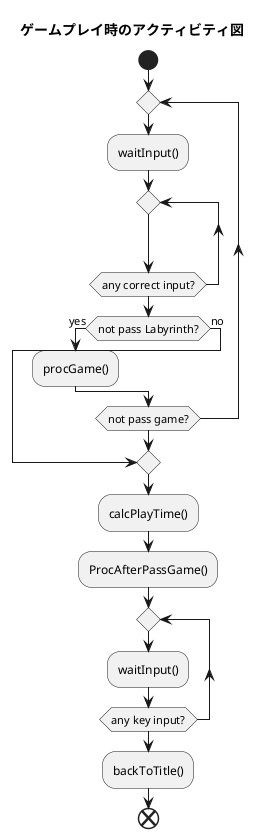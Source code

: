 @startuml

title ゲームプレイ時のアクティビティ図

start
repeat
    :waitInput();

    repeat
    repeat while (any correct input?)

    if (not pass Labyrinth?) then (yes)
        :procGame();
    else (no)
        break
    endif
repeat while (not pass game?)

:calcPlayTime();
:ProcAfterPassGame();
repeat
    :waitInput();
repeat while (any key input?)

:backToTitle();

end

@enduml
